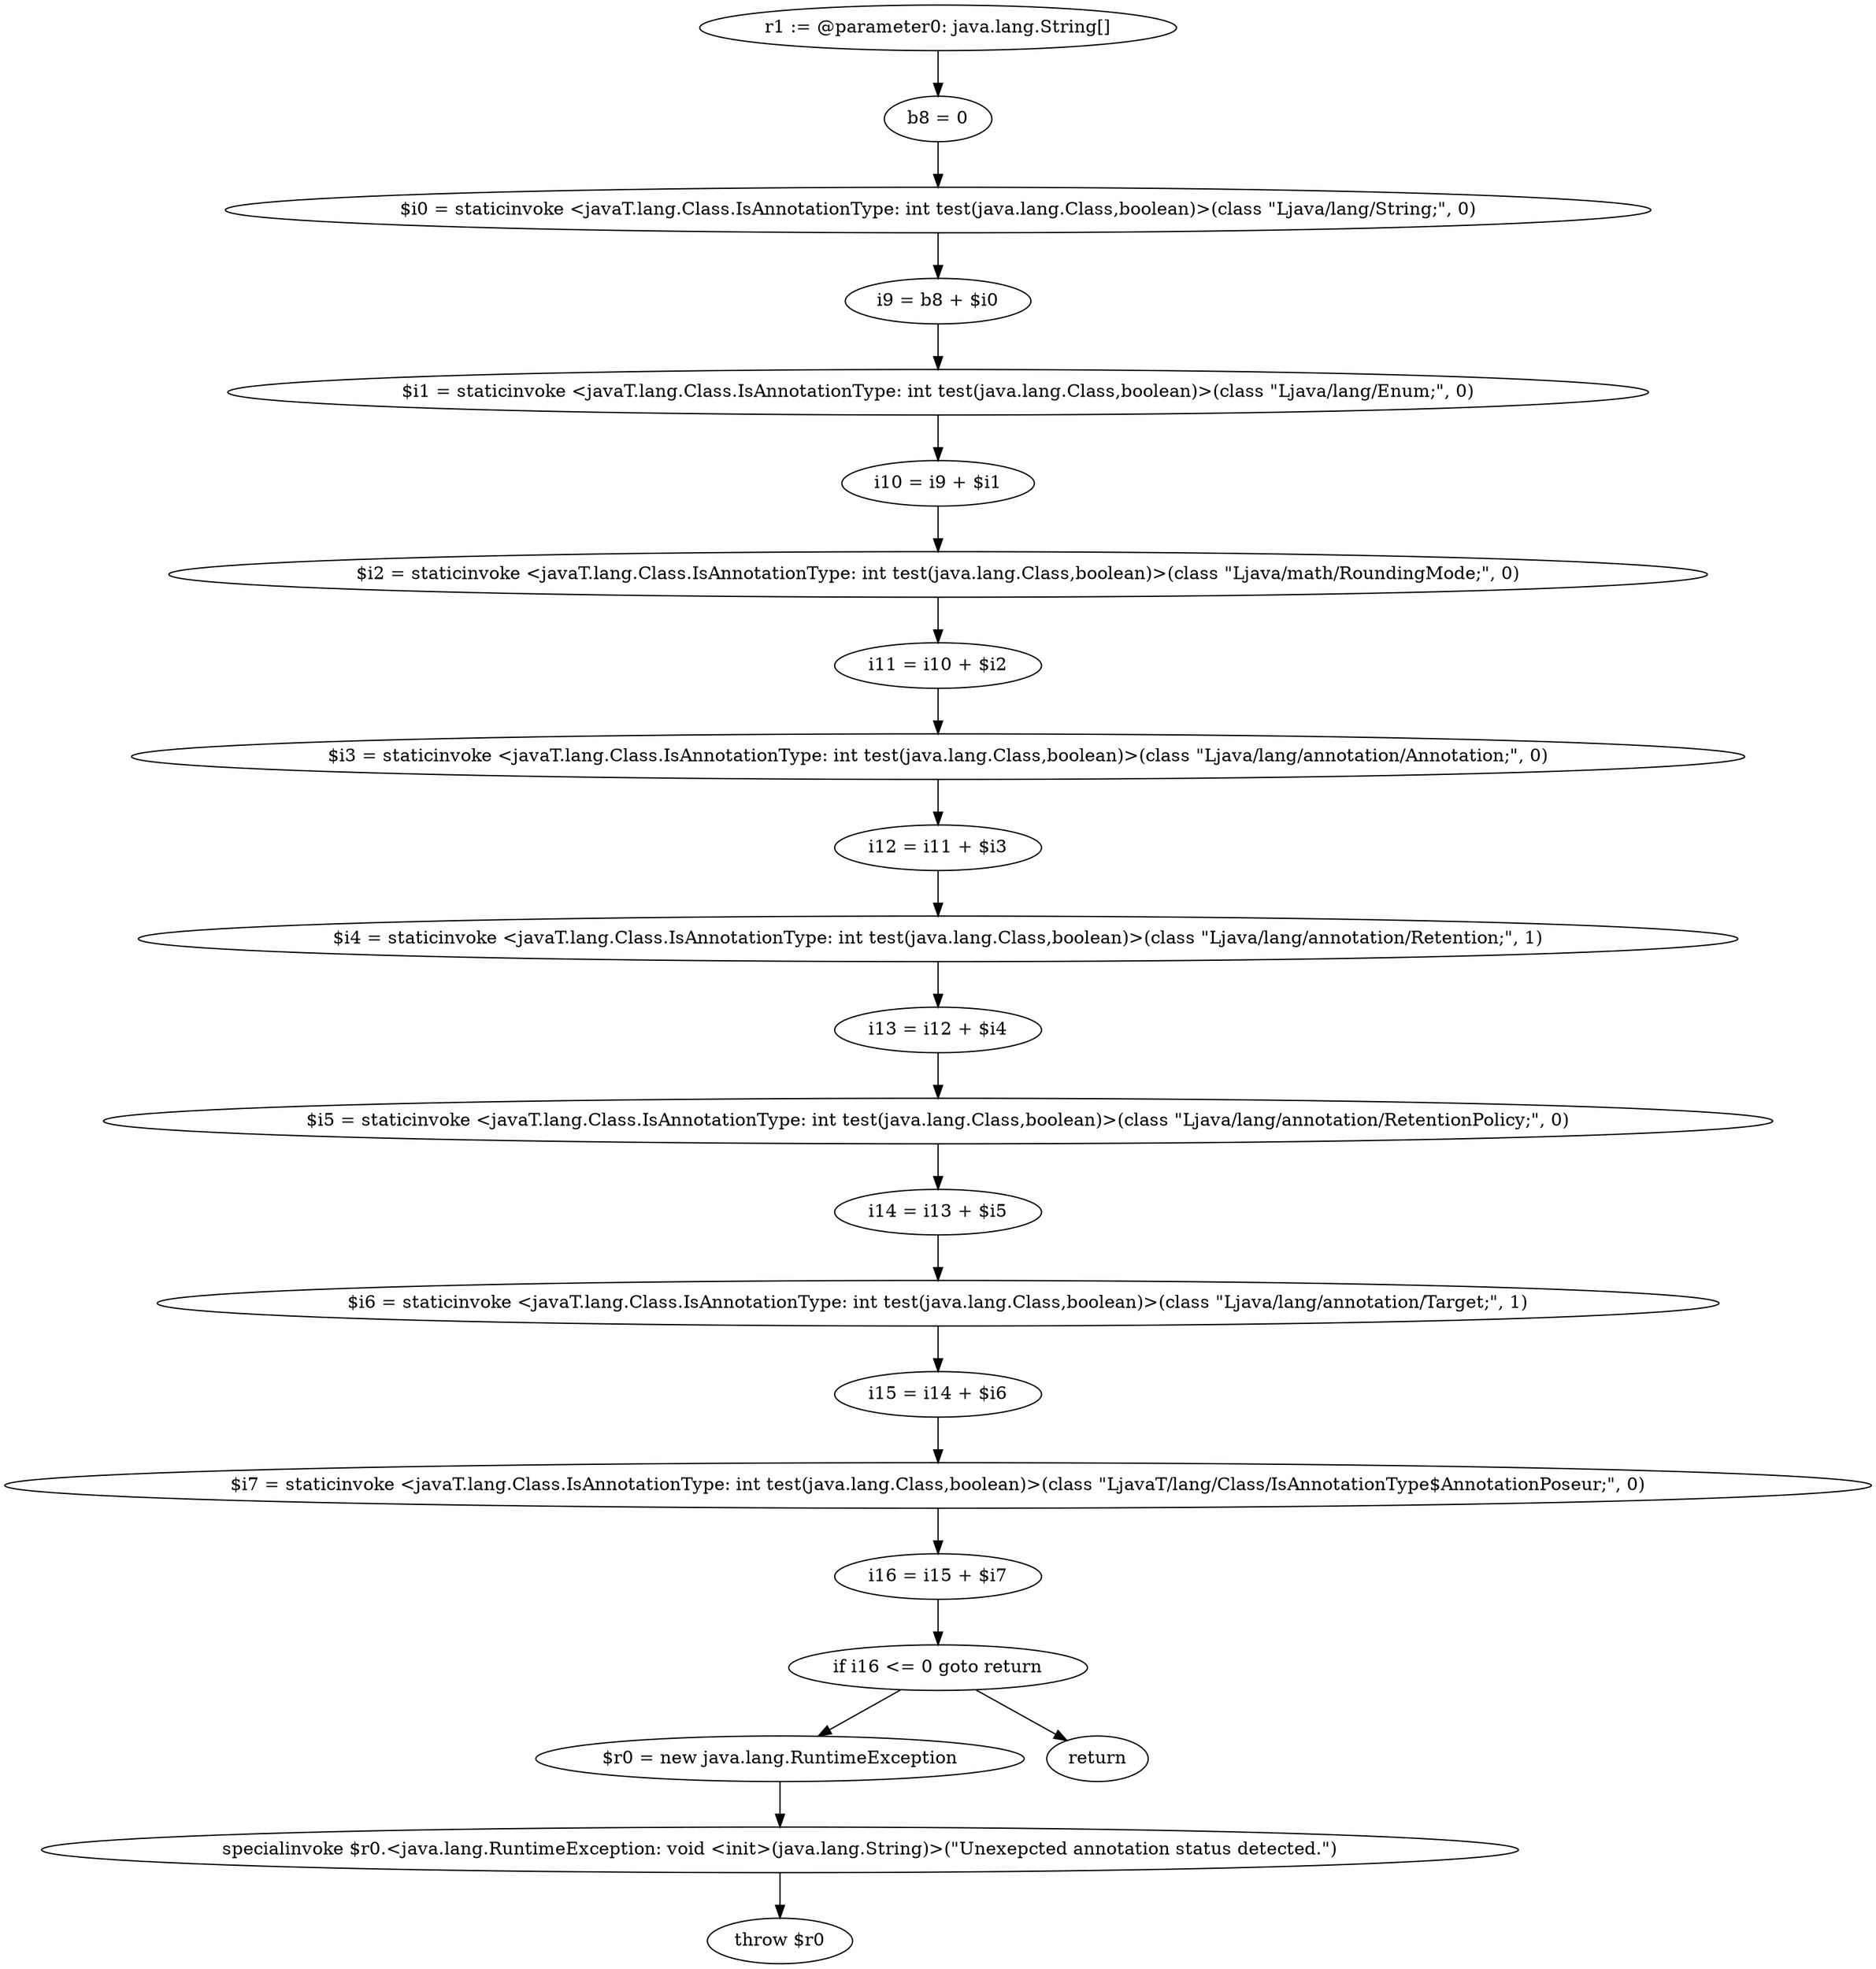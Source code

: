 digraph "unitGraph" {
    "r1 := @parameter0: java.lang.String[]"
    "b8 = 0"
    "$i0 = staticinvoke <javaT.lang.Class.IsAnnotationType: int test(java.lang.Class,boolean)>(class \"Ljava/lang/String;\", 0)"
    "i9 = b8 + $i0"
    "$i1 = staticinvoke <javaT.lang.Class.IsAnnotationType: int test(java.lang.Class,boolean)>(class \"Ljava/lang/Enum;\", 0)"
    "i10 = i9 + $i1"
    "$i2 = staticinvoke <javaT.lang.Class.IsAnnotationType: int test(java.lang.Class,boolean)>(class \"Ljava/math/RoundingMode;\", 0)"
    "i11 = i10 + $i2"
    "$i3 = staticinvoke <javaT.lang.Class.IsAnnotationType: int test(java.lang.Class,boolean)>(class \"Ljava/lang/annotation/Annotation;\", 0)"
    "i12 = i11 + $i3"
    "$i4 = staticinvoke <javaT.lang.Class.IsAnnotationType: int test(java.lang.Class,boolean)>(class \"Ljava/lang/annotation/Retention;\", 1)"
    "i13 = i12 + $i4"
    "$i5 = staticinvoke <javaT.lang.Class.IsAnnotationType: int test(java.lang.Class,boolean)>(class \"Ljava/lang/annotation/RetentionPolicy;\", 0)"
    "i14 = i13 + $i5"
    "$i6 = staticinvoke <javaT.lang.Class.IsAnnotationType: int test(java.lang.Class,boolean)>(class \"Ljava/lang/annotation/Target;\", 1)"
    "i15 = i14 + $i6"
    "$i7 = staticinvoke <javaT.lang.Class.IsAnnotationType: int test(java.lang.Class,boolean)>(class \"LjavaT/lang/Class/IsAnnotationType$AnnotationPoseur;\", 0)"
    "i16 = i15 + $i7"
    "if i16 <= 0 goto return"
    "$r0 = new java.lang.RuntimeException"
    "specialinvoke $r0.<java.lang.RuntimeException: void <init>(java.lang.String)>(\"Unexepcted annotation status detected.\")"
    "throw $r0"
    "return"
    "r1 := @parameter0: java.lang.String[]"->"b8 = 0";
    "b8 = 0"->"$i0 = staticinvoke <javaT.lang.Class.IsAnnotationType: int test(java.lang.Class,boolean)>(class \"Ljava/lang/String;\", 0)";
    "$i0 = staticinvoke <javaT.lang.Class.IsAnnotationType: int test(java.lang.Class,boolean)>(class \"Ljava/lang/String;\", 0)"->"i9 = b8 + $i0";
    "i9 = b8 + $i0"->"$i1 = staticinvoke <javaT.lang.Class.IsAnnotationType: int test(java.lang.Class,boolean)>(class \"Ljava/lang/Enum;\", 0)";
    "$i1 = staticinvoke <javaT.lang.Class.IsAnnotationType: int test(java.lang.Class,boolean)>(class \"Ljava/lang/Enum;\", 0)"->"i10 = i9 + $i1";
    "i10 = i9 + $i1"->"$i2 = staticinvoke <javaT.lang.Class.IsAnnotationType: int test(java.lang.Class,boolean)>(class \"Ljava/math/RoundingMode;\", 0)";
    "$i2 = staticinvoke <javaT.lang.Class.IsAnnotationType: int test(java.lang.Class,boolean)>(class \"Ljava/math/RoundingMode;\", 0)"->"i11 = i10 + $i2";
    "i11 = i10 + $i2"->"$i3 = staticinvoke <javaT.lang.Class.IsAnnotationType: int test(java.lang.Class,boolean)>(class \"Ljava/lang/annotation/Annotation;\", 0)";
    "$i3 = staticinvoke <javaT.lang.Class.IsAnnotationType: int test(java.lang.Class,boolean)>(class \"Ljava/lang/annotation/Annotation;\", 0)"->"i12 = i11 + $i3";
    "i12 = i11 + $i3"->"$i4 = staticinvoke <javaT.lang.Class.IsAnnotationType: int test(java.lang.Class,boolean)>(class \"Ljava/lang/annotation/Retention;\", 1)";
    "$i4 = staticinvoke <javaT.lang.Class.IsAnnotationType: int test(java.lang.Class,boolean)>(class \"Ljava/lang/annotation/Retention;\", 1)"->"i13 = i12 + $i4";
    "i13 = i12 + $i4"->"$i5 = staticinvoke <javaT.lang.Class.IsAnnotationType: int test(java.lang.Class,boolean)>(class \"Ljava/lang/annotation/RetentionPolicy;\", 0)";
    "$i5 = staticinvoke <javaT.lang.Class.IsAnnotationType: int test(java.lang.Class,boolean)>(class \"Ljava/lang/annotation/RetentionPolicy;\", 0)"->"i14 = i13 + $i5";
    "i14 = i13 + $i5"->"$i6 = staticinvoke <javaT.lang.Class.IsAnnotationType: int test(java.lang.Class,boolean)>(class \"Ljava/lang/annotation/Target;\", 1)";
    "$i6 = staticinvoke <javaT.lang.Class.IsAnnotationType: int test(java.lang.Class,boolean)>(class \"Ljava/lang/annotation/Target;\", 1)"->"i15 = i14 + $i6";
    "i15 = i14 + $i6"->"$i7 = staticinvoke <javaT.lang.Class.IsAnnotationType: int test(java.lang.Class,boolean)>(class \"LjavaT/lang/Class/IsAnnotationType$AnnotationPoseur;\", 0)";
    "$i7 = staticinvoke <javaT.lang.Class.IsAnnotationType: int test(java.lang.Class,boolean)>(class \"LjavaT/lang/Class/IsAnnotationType$AnnotationPoseur;\", 0)"->"i16 = i15 + $i7";
    "i16 = i15 + $i7"->"if i16 <= 0 goto return";
    "if i16 <= 0 goto return"->"$r0 = new java.lang.RuntimeException";
    "if i16 <= 0 goto return"->"return";
    "$r0 = new java.lang.RuntimeException"->"specialinvoke $r0.<java.lang.RuntimeException: void <init>(java.lang.String)>(\"Unexepcted annotation status detected.\")";
    "specialinvoke $r0.<java.lang.RuntimeException: void <init>(java.lang.String)>(\"Unexepcted annotation status detected.\")"->"throw $r0";
}
